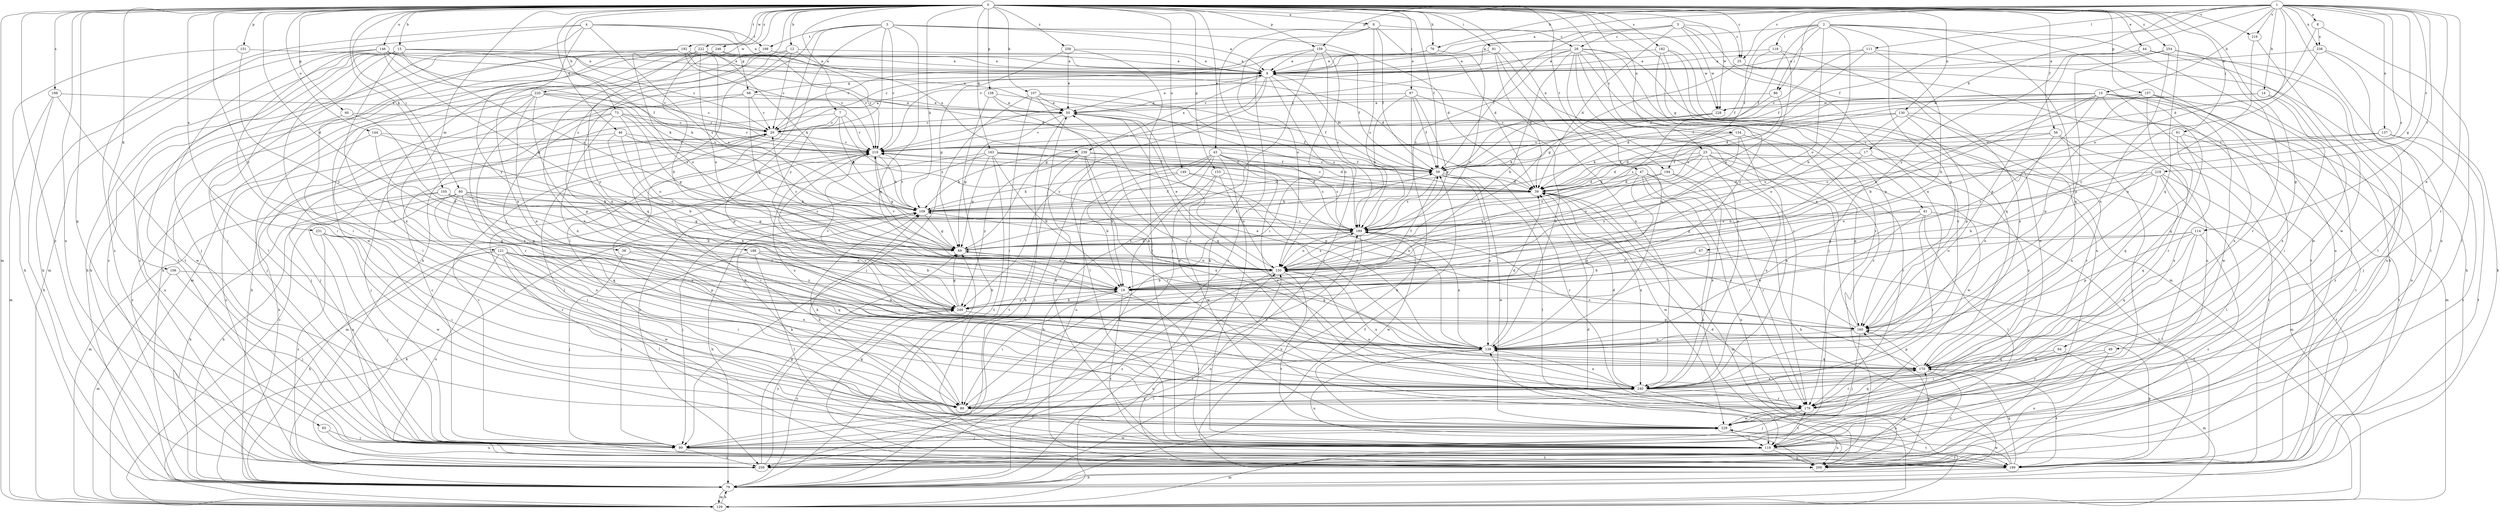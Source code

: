 strict digraph  {
0;
1;
2;
3;
4;
5;
6;
7;
8;
9;
12;
13;
14;
15;
17;
19;
23;
25;
28;
29;
38;
39;
43;
44;
46;
47;
49;
50;
56;
59;
60;
61;
64;
65;
67;
68;
69;
73;
76;
79;
80;
81;
86;
89;
91;
97;
99;
105;
106;
107;
109;
111;
114;
118;
119;
121;
129;
130;
134;
137;
139;
144;
146;
149;
150;
151;
153;
157;
158;
159;
160;
163;
170;
179;
182;
186;
188;
189;
192;
194;
198;
199;
209;
216;
218;
219;
220;
222;
228;
229;
231;
238;
239;
240;
246;
249;
254;
258;
259;
0 -> 6  [label=a];
0 -> 7  [label=a];
0 -> 12  [label=b];
0 -> 13  [label=b];
0 -> 23  [label=c];
0 -> 25  [label=c];
0 -> 38  [label=d];
0 -> 43  [label=e];
0 -> 44  [label=e];
0 -> 46  [label=e];
0 -> 47  [label=e];
0 -> 56  [label=f];
0 -> 59  [label=f];
0 -> 60  [label=g];
0 -> 61  [label=g];
0 -> 64  [label=g];
0 -> 65  [label=g];
0 -> 73  [label=h];
0 -> 76  [label=h];
0 -> 80  [label=i];
0 -> 81  [label=i];
0 -> 91  [label=j];
0 -> 97  [label=j];
0 -> 105  [label=k];
0 -> 106  [label=k];
0 -> 107  [label=k];
0 -> 109  [label=k];
0 -> 121  [label=m];
0 -> 129  [label=m];
0 -> 130  [label=n];
0 -> 134  [label=n];
0 -> 144  [label=o];
0 -> 146  [label=o];
0 -> 149  [label=o];
0 -> 151  [label=p];
0 -> 153  [label=p];
0 -> 157  [label=p];
0 -> 158  [label=p];
0 -> 159  [label=p];
0 -> 163  [label=q];
0 -> 170  [label=q];
0 -> 182  [label=s];
0 -> 186  [label=s];
0 -> 188  [label=s];
0 -> 192  [label=t];
0 -> 194  [label=t];
0 -> 209  [label=u];
0 -> 216  [label=v];
0 -> 220  [label=w];
0 -> 222  [label=w];
0 -> 228  [label=w];
0 -> 231  [label=x];
0 -> 246  [label=y];
0 -> 249  [label=y];
0 -> 254  [label=z];
0 -> 258  [label=z];
0 -> 259  [label=z];
1 -> 8  [label=a];
1 -> 9  [label=a];
1 -> 14  [label=b];
1 -> 15  [label=b];
1 -> 17  [label=b];
1 -> 25  [label=c];
1 -> 49  [label=e];
1 -> 59  [label=f];
1 -> 67  [label=g];
1 -> 76  [label=h];
1 -> 86  [label=i];
1 -> 111  [label=l];
1 -> 114  [label=l];
1 -> 137  [label=n];
1 -> 150  [label=o];
1 -> 159  [label=p];
1 -> 179  [label=r];
1 -> 189  [label=s];
1 -> 209  [label=u];
1 -> 216  [label=v];
1 -> 218  [label=v];
1 -> 238  [label=x];
1 -> 249  [label=y];
2 -> 9  [label=a];
2 -> 19  [label=b];
2 -> 59  [label=f];
2 -> 79  [label=h];
2 -> 86  [label=i];
2 -> 118  [label=l];
2 -> 150  [label=o];
2 -> 160  [label=p];
2 -> 170  [label=q];
2 -> 194  [label=t];
2 -> 209  [label=u];
3 -> 9  [label=a];
3 -> 39  [label=d];
3 -> 79  [label=h];
3 -> 89  [label=i];
3 -> 119  [label=l];
3 -> 139  [label=n];
3 -> 198  [label=t];
3 -> 219  [label=v];
3 -> 228  [label=w];
3 -> 249  [label=y];
4 -> 9  [label=a];
4 -> 68  [label=g];
4 -> 99  [label=j];
4 -> 129  [label=m];
4 -> 189  [label=s];
4 -> 198  [label=t];
4 -> 249  [label=y];
4 -> 259  [label=z];
5 -> 25  [label=c];
5 -> 28  [label=c];
5 -> 39  [label=d];
5 -> 59  [label=f];
5 -> 139  [label=n];
5 -> 209  [label=u];
5 -> 219  [label=v];
5 -> 228  [label=w];
6 -> 28  [label=c];
6 -> 39  [label=d];
6 -> 59  [label=f];
6 -> 79  [label=h];
6 -> 150  [label=o];
6 -> 189  [label=s];
7 -> 29  [label=c];
7 -> 99  [label=j];
7 -> 109  [label=k];
7 -> 160  [label=p];
7 -> 189  [label=s];
7 -> 219  [label=v];
8 -> 39  [label=d];
8 -> 119  [label=l];
8 -> 238  [label=x];
9 -> 50  [label=e];
9 -> 59  [label=f];
9 -> 68  [label=g];
9 -> 69  [label=g];
9 -> 99  [label=j];
9 -> 150  [label=o];
9 -> 239  [label=x];
9 -> 249  [label=y];
12 -> 9  [label=a];
12 -> 29  [label=c];
12 -> 129  [label=m];
12 -> 139  [label=n];
12 -> 170  [label=q];
12 -> 239  [label=x];
13 -> 9  [label=a];
13 -> 29  [label=c];
13 -> 79  [label=h];
13 -> 89  [label=i];
13 -> 109  [label=k];
13 -> 119  [label=l];
13 -> 189  [label=s];
13 -> 199  [label=t];
13 -> 240  [label=x];
13 -> 259  [label=z];
14 -> 39  [label=d];
14 -> 99  [label=j];
14 -> 228  [label=w];
14 -> 240  [label=x];
15 -> 19  [label=b];
15 -> 39  [label=d];
15 -> 59  [label=f];
15 -> 89  [label=i];
15 -> 150  [label=o];
15 -> 170  [label=q];
15 -> 209  [label=u];
15 -> 228  [label=w];
15 -> 240  [label=x];
15 -> 249  [label=y];
17 -> 19  [label=b];
17 -> 59  [label=f];
17 -> 240  [label=x];
19 -> 59  [label=f];
19 -> 89  [label=i];
19 -> 119  [label=l];
19 -> 199  [label=t];
19 -> 249  [label=y];
23 -> 39  [label=d];
23 -> 59  [label=f];
23 -> 109  [label=k];
23 -> 129  [label=m];
23 -> 150  [label=o];
23 -> 160  [label=p];
23 -> 229  [label=w];
23 -> 240  [label=x];
25 -> 69  [label=g];
25 -> 199  [label=t];
25 -> 209  [label=u];
28 -> 9  [label=a];
28 -> 19  [label=b];
28 -> 99  [label=j];
28 -> 129  [label=m];
28 -> 139  [label=n];
28 -> 160  [label=p];
28 -> 179  [label=r];
28 -> 189  [label=s];
28 -> 219  [label=v];
28 -> 240  [label=x];
28 -> 259  [label=z];
29 -> 9  [label=a];
29 -> 79  [label=h];
29 -> 99  [label=j];
29 -> 119  [label=l];
29 -> 219  [label=v];
38 -> 99  [label=j];
38 -> 150  [label=o];
38 -> 249  [label=y];
39 -> 109  [label=k];
39 -> 129  [label=m];
39 -> 219  [label=v];
39 -> 229  [label=w];
39 -> 240  [label=x];
43 -> 19  [label=b];
43 -> 59  [label=f];
43 -> 79  [label=h];
43 -> 99  [label=j];
43 -> 119  [label=l];
43 -> 139  [label=n];
43 -> 179  [label=r];
43 -> 189  [label=s];
43 -> 209  [label=u];
44 -> 9  [label=a];
44 -> 160  [label=p];
44 -> 209  [label=u];
44 -> 229  [label=w];
46 -> 19  [label=b];
46 -> 39  [label=d];
46 -> 150  [label=o];
46 -> 219  [label=v];
46 -> 259  [label=z];
47 -> 39  [label=d];
47 -> 79  [label=h];
47 -> 139  [label=n];
47 -> 150  [label=o];
47 -> 179  [label=r];
47 -> 209  [label=u];
47 -> 259  [label=z];
49 -> 170  [label=q];
49 -> 179  [label=r];
49 -> 209  [label=u];
50 -> 29  [label=c];
50 -> 59  [label=f];
50 -> 69  [label=g];
50 -> 79  [label=h];
50 -> 170  [label=q];
56 -> 119  [label=l];
56 -> 139  [label=n];
56 -> 189  [label=s];
56 -> 199  [label=t];
56 -> 219  [label=v];
59 -> 39  [label=d];
59 -> 119  [label=l];
59 -> 139  [label=n];
59 -> 179  [label=r];
59 -> 189  [label=s];
59 -> 229  [label=w];
60 -> 19  [label=b];
60 -> 29  [label=c];
60 -> 209  [label=u];
61 -> 69  [label=g];
61 -> 89  [label=i];
61 -> 119  [label=l];
61 -> 139  [label=n];
61 -> 189  [label=s];
61 -> 199  [label=t];
64 -> 89  [label=i];
64 -> 129  [label=m];
64 -> 170  [label=q];
65 -> 99  [label=j];
65 -> 209  [label=u];
67 -> 19  [label=b];
67 -> 150  [label=o];
67 -> 199  [label=t];
68 -> 29  [label=c];
68 -> 50  [label=e];
68 -> 69  [label=g];
68 -> 79  [label=h];
68 -> 179  [label=r];
69 -> 29  [label=c];
69 -> 59  [label=f];
69 -> 150  [label=o];
69 -> 189  [label=s];
73 -> 29  [label=c];
73 -> 69  [label=g];
73 -> 99  [label=j];
73 -> 139  [label=n];
73 -> 150  [label=o];
73 -> 170  [label=q];
73 -> 219  [label=v];
76 -> 9  [label=a];
76 -> 29  [label=c];
76 -> 150  [label=o];
79 -> 59  [label=f];
79 -> 129  [label=m];
79 -> 249  [label=y];
80 -> 19  [label=b];
80 -> 69  [label=g];
80 -> 79  [label=h];
80 -> 89  [label=i];
80 -> 109  [label=k];
80 -> 170  [label=q];
80 -> 189  [label=s];
80 -> 209  [label=u];
80 -> 240  [label=x];
81 -> 9  [label=a];
81 -> 29  [label=c];
81 -> 39  [label=d];
81 -> 179  [label=r];
81 -> 240  [label=x];
86 -> 50  [label=e];
86 -> 189  [label=s];
86 -> 219  [label=v];
89 -> 109  [label=k];
89 -> 189  [label=s];
89 -> 240  [label=x];
91 -> 170  [label=q];
91 -> 199  [label=t];
91 -> 219  [label=v];
91 -> 240  [label=x];
97 -> 50  [label=e];
97 -> 59  [label=f];
97 -> 69  [label=g];
97 -> 79  [label=h];
97 -> 139  [label=n];
97 -> 189  [label=s];
99 -> 29  [label=c];
99 -> 199  [label=t];
99 -> 219  [label=v];
99 -> 229  [label=w];
99 -> 259  [label=z];
105 -> 19  [label=b];
105 -> 69  [label=g];
105 -> 79  [label=h];
105 -> 109  [label=k];
105 -> 129  [label=m];
106 -> 19  [label=b];
106 -> 99  [label=j];
106 -> 129  [label=m];
107 -> 50  [label=e];
107 -> 59  [label=f];
107 -> 89  [label=i];
107 -> 99  [label=j];
107 -> 119  [label=l];
107 -> 189  [label=s];
109 -> 59  [label=f];
109 -> 69  [label=g];
109 -> 79  [label=h];
109 -> 99  [label=j];
109 -> 189  [label=s];
109 -> 219  [label=v];
111 -> 9  [label=a];
111 -> 19  [label=b];
111 -> 59  [label=f];
111 -> 79  [label=h];
111 -> 219  [label=v];
114 -> 69  [label=g];
114 -> 119  [label=l];
114 -> 150  [label=o];
114 -> 160  [label=p];
114 -> 170  [label=q];
114 -> 259  [label=z];
118 -> 9  [label=a];
118 -> 59  [label=f];
118 -> 150  [label=o];
118 -> 240  [label=x];
119 -> 50  [label=e];
119 -> 109  [label=k];
119 -> 129  [label=m];
119 -> 179  [label=r];
119 -> 199  [label=t];
119 -> 209  [label=u];
121 -> 79  [label=h];
121 -> 89  [label=i];
121 -> 119  [label=l];
121 -> 150  [label=o];
121 -> 160  [label=p];
121 -> 170  [label=q];
121 -> 209  [label=u];
121 -> 229  [label=w];
121 -> 240  [label=x];
121 -> 249  [label=y];
121 -> 259  [label=z];
129 -> 29  [label=c];
129 -> 79  [label=h];
129 -> 109  [label=k];
129 -> 139  [label=n];
129 -> 150  [label=o];
130 -> 29  [label=c];
130 -> 109  [label=k];
130 -> 150  [label=o];
130 -> 160  [label=p];
130 -> 179  [label=r];
130 -> 199  [label=t];
134 -> 39  [label=d];
134 -> 179  [label=r];
134 -> 219  [label=v];
134 -> 240  [label=x];
134 -> 249  [label=y];
137 -> 189  [label=s];
137 -> 199  [label=t];
137 -> 219  [label=v];
137 -> 259  [label=z];
139 -> 39  [label=d];
139 -> 50  [label=e];
139 -> 69  [label=g];
139 -> 89  [label=i];
139 -> 170  [label=q];
139 -> 209  [label=u];
144 -> 150  [label=o];
144 -> 219  [label=v];
144 -> 249  [label=y];
144 -> 259  [label=z];
146 -> 9  [label=a];
146 -> 59  [label=f];
146 -> 69  [label=g];
146 -> 79  [label=h];
146 -> 89  [label=i];
146 -> 99  [label=j];
146 -> 109  [label=k];
146 -> 219  [label=v];
149 -> 19  [label=b];
149 -> 39  [label=d];
149 -> 109  [label=k];
149 -> 139  [label=n];
150 -> 19  [label=b];
150 -> 50  [label=e];
150 -> 109  [label=k];
150 -> 189  [label=s];
150 -> 199  [label=t];
150 -> 219  [label=v];
150 -> 240  [label=x];
150 -> 259  [label=z];
151 -> 9  [label=a];
151 -> 79  [label=h];
151 -> 249  [label=y];
153 -> 39  [label=d];
153 -> 79  [label=h];
153 -> 150  [label=o];
153 -> 229  [label=w];
157 -> 50  [label=e];
157 -> 129  [label=m];
157 -> 160  [label=p];
157 -> 179  [label=r];
157 -> 229  [label=w];
157 -> 259  [label=z];
158 -> 50  [label=e];
158 -> 79  [label=h];
158 -> 189  [label=s];
158 -> 240  [label=x];
159 -> 9  [label=a];
159 -> 59  [label=f];
159 -> 89  [label=i];
159 -> 99  [label=j];
159 -> 189  [label=s];
159 -> 259  [label=z];
160 -> 9  [label=a];
160 -> 99  [label=j];
160 -> 139  [label=n];
160 -> 189  [label=s];
163 -> 19  [label=b];
163 -> 59  [label=f];
163 -> 69  [label=g];
163 -> 129  [label=m];
163 -> 160  [label=p];
163 -> 189  [label=s];
163 -> 199  [label=t];
163 -> 259  [label=z];
170 -> 160  [label=p];
170 -> 179  [label=r];
170 -> 189  [label=s];
170 -> 199  [label=t];
170 -> 219  [label=v];
170 -> 240  [label=x];
170 -> 259  [label=z];
179 -> 50  [label=e];
179 -> 99  [label=j];
179 -> 150  [label=o];
179 -> 170  [label=q];
179 -> 229  [label=w];
182 -> 9  [label=a];
182 -> 170  [label=q];
182 -> 229  [label=w];
182 -> 240  [label=x];
182 -> 249  [label=y];
186 -> 19  [label=b];
186 -> 99  [label=j];
186 -> 119  [label=l];
186 -> 139  [label=n];
186 -> 150  [label=o];
188 -> 50  [label=e];
188 -> 79  [label=h];
188 -> 129  [label=m];
188 -> 229  [label=w];
189 -> 69  [label=g];
189 -> 139  [label=n];
189 -> 150  [label=o];
189 -> 209  [label=u];
189 -> 229  [label=w];
192 -> 9  [label=a];
192 -> 39  [label=d];
192 -> 50  [label=e];
192 -> 89  [label=i];
192 -> 150  [label=o];
192 -> 219  [label=v];
192 -> 259  [label=z];
194 -> 39  [label=d];
194 -> 179  [label=r];
194 -> 189  [label=s];
194 -> 240  [label=x];
198 -> 9  [label=a];
198 -> 79  [label=h];
198 -> 240  [label=x];
199 -> 39  [label=d];
199 -> 79  [label=h];
199 -> 160  [label=p];
199 -> 170  [label=q];
199 -> 229  [label=w];
209 -> 39  [label=d];
209 -> 69  [label=g];
209 -> 150  [label=o];
209 -> 160  [label=p];
209 -> 219  [label=v];
216 -> 139  [label=n];
216 -> 229  [label=w];
218 -> 19  [label=b];
218 -> 39  [label=d];
218 -> 119  [label=l];
218 -> 139  [label=n];
218 -> 150  [label=o];
218 -> 170  [label=q];
218 -> 199  [label=t];
219 -> 59  [label=f];
219 -> 69  [label=g];
219 -> 89  [label=i];
219 -> 109  [label=k];
219 -> 240  [label=x];
220 -> 29  [label=c];
220 -> 50  [label=e];
220 -> 89  [label=i];
220 -> 99  [label=j];
220 -> 139  [label=n];
220 -> 160  [label=p];
220 -> 189  [label=s];
220 -> 240  [label=x];
222 -> 9  [label=a];
222 -> 19  [label=b];
222 -> 39  [label=d];
222 -> 79  [label=h];
222 -> 109  [label=k];
222 -> 150  [label=o];
222 -> 189  [label=s];
222 -> 199  [label=t];
222 -> 219  [label=v];
222 -> 249  [label=y];
228 -> 29  [label=c];
228 -> 109  [label=k];
228 -> 189  [label=s];
228 -> 219  [label=v];
229 -> 99  [label=j];
229 -> 109  [label=k];
229 -> 119  [label=l];
229 -> 199  [label=t];
229 -> 209  [label=u];
231 -> 69  [label=g];
231 -> 89  [label=i];
231 -> 99  [label=j];
231 -> 229  [label=w];
231 -> 259  [label=z];
238 -> 9  [label=a];
238 -> 79  [label=h];
238 -> 119  [label=l];
238 -> 249  [label=y];
239 -> 39  [label=d];
239 -> 59  [label=f];
239 -> 109  [label=k];
239 -> 179  [label=r];
239 -> 199  [label=t];
239 -> 240  [label=x];
239 -> 249  [label=y];
240 -> 39  [label=d];
240 -> 89  [label=i];
240 -> 119  [label=l];
240 -> 139  [label=n];
240 -> 179  [label=r];
246 -> 9  [label=a];
246 -> 139  [label=n];
246 -> 219  [label=v];
246 -> 229  [label=w];
246 -> 240  [label=x];
249 -> 19  [label=b];
249 -> 69  [label=g];
249 -> 160  [label=p];
249 -> 219  [label=v];
254 -> 9  [label=a];
254 -> 119  [label=l];
254 -> 139  [label=n];
254 -> 160  [label=p];
254 -> 179  [label=r];
258 -> 9  [label=a];
258 -> 50  [label=e];
258 -> 69  [label=g];
258 -> 119  [label=l];
259 -> 69  [label=g];
259 -> 170  [label=q];
259 -> 249  [label=y];
}
